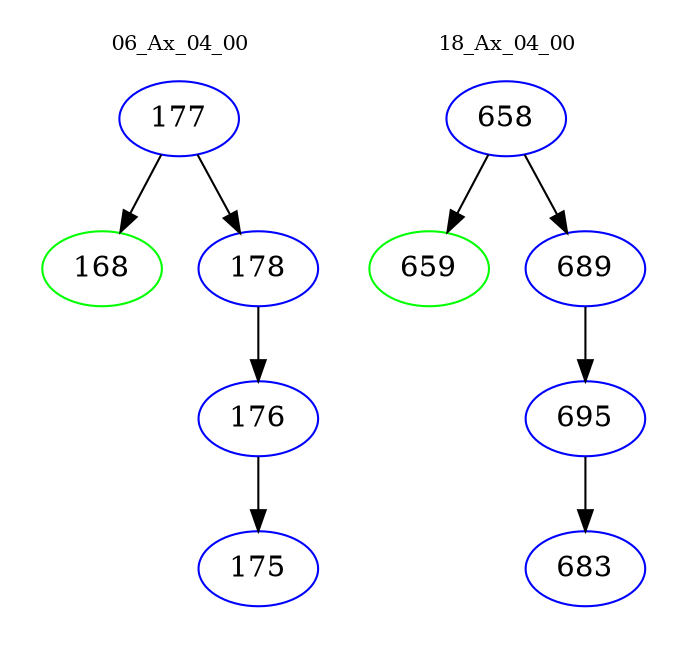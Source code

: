 digraph{
subgraph cluster_0 {
color = white
label = "06_Ax_04_00";
fontsize=10;
T0_177 [label="177", color="blue"]
T0_177 -> T0_168 [color="black"]
T0_168 [label="168", color="green"]
T0_177 -> T0_178 [color="black"]
T0_178 [label="178", color="blue"]
T0_178 -> T0_176 [color="black"]
T0_176 [label="176", color="blue"]
T0_176 -> T0_175 [color="black"]
T0_175 [label="175", color="blue"]
}
subgraph cluster_1 {
color = white
label = "18_Ax_04_00";
fontsize=10;
T1_658 [label="658", color="blue"]
T1_658 -> T1_659 [color="black"]
T1_659 [label="659", color="green"]
T1_658 -> T1_689 [color="black"]
T1_689 [label="689", color="blue"]
T1_689 -> T1_695 [color="black"]
T1_695 [label="695", color="blue"]
T1_695 -> T1_683 [color="black"]
T1_683 [label="683", color="blue"]
}
}
